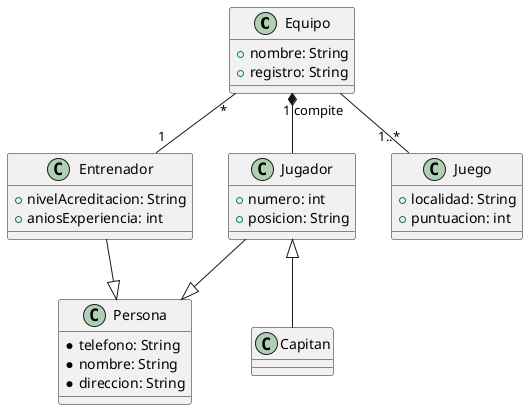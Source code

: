 @startuml

class Equipo {
  + nombre: String
  + registro: String
}

class Persona {
  * telefono: String
  * nombre: String
  * direccion: String
}

class Jugador {
  + numero: int
  + posicion: String
}
class Capitan {
}

class Entrenador {
  + nivelAcreditacion: String
  + aniosExperiencia: int
}

class Juego {
  + localidad: String
  + puntuacion: int
}

Equipo *-- Jugador 
Equipo "*" -- "1" Entrenador   
Jugador --|> Persona
Entrenador --|> Persona
Jugador <|-- Capitan 
Equipo "1 compite" -- "1..*" Juego

@enduml

@startuml

object VoleyBall {
  nombre: "dream team"
  registro: ""31307714
}

object Petro{
  telefono: "04123426152"
  nombre: "Petro"
  direccion: "Ocumare"
  numero: 10
  posicion: "delantero"
}
object Petro2{
  telefono: "04123426154"
  nombre: "Petro2"
  direccion: "Yare"
  numero: 11
  posicion: "defensa"
}

class Petro3{
  telefono: "04123426155"
  nombre: "Petro3"
  direccion: "Cua"
  nivelAcreditacion: "suprema"
  aniosExperiencia: 50
}

class Champions{
  + localidad: "Venecia"
  + puntuacion: 30
}

VoleyBall *-- Petro
VoleyBall *-- Petro2
VoleyBall "1" -- "1" Petro3
VoleyBall "1 compite" -- "1..*" Champions

@enduml